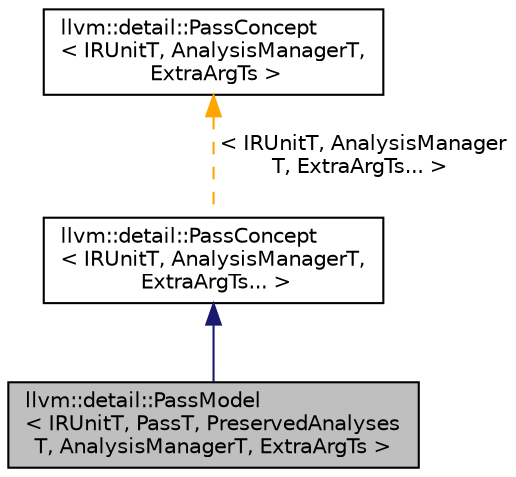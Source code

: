 digraph "llvm::detail::PassModel&lt; IRUnitT, PassT, PreservedAnalysesT, AnalysisManagerT, ExtraArgTs &gt;"
{
 // LATEX_PDF_SIZE
  bgcolor="transparent";
  edge [fontname="Helvetica",fontsize="10",labelfontname="Helvetica",labelfontsize="10"];
  node [fontname="Helvetica",fontsize="10",shape=record];
  Node1 [label="llvm::detail::PassModel\l\< IRUnitT, PassT, PreservedAnalyses\lT, AnalysisManagerT, ExtraArgTs \>",height=0.2,width=0.4,color="black", fillcolor="grey75", style="filled", fontcolor="black",tooltip="A template wrapper used to implement the polymorphic API."];
  Node2 -> Node1 [dir="back",color="midnightblue",fontsize="10",style="solid",fontname="Helvetica"];
  Node2 [label="llvm::detail::PassConcept\l\< IRUnitT, AnalysisManagerT,\l ExtraArgTs... \>",height=0.2,width=0.4,color="black",URL="$structllvm_1_1detail_1_1PassConcept.html",tooltip=" "];
  Node3 -> Node2 [dir="back",color="orange",fontsize="10",style="dashed",label=" \< IRUnitT, AnalysisManager\lT, ExtraArgTs... \>" ,fontname="Helvetica"];
  Node3 [label="llvm::detail::PassConcept\l\< IRUnitT, AnalysisManagerT,\l ExtraArgTs \>",height=0.2,width=0.4,color="black",URL="$structllvm_1_1detail_1_1PassConcept.html",tooltip="Template for the abstract base class used to dispatch polymorphically over pass objects."];
}
